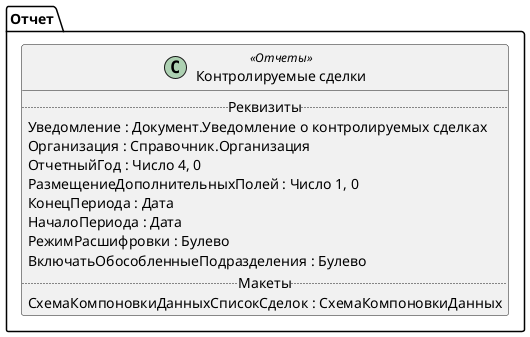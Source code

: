 ﻿@startuml СписокКонтролируемыхСделок
'!include templates.wsd
'..\include templates.wsd
class Отчет.СписокКонтролируемыхСделок as "Контролируемые сделки" <<Отчеты>>
{
..Реквизиты..
Уведомление : Документ.Уведомление о контролируемых сделках
Организация : Справочник.Организация
ОтчетныйГод : Число 4, 0
РазмещениеДополнительныхПолей : Число 1, 0
КонецПериода : Дата
НачалоПериода : Дата
РежимРасшифровки : Булево
ВключатьОбособленныеПодразделения : Булево
..Макеты..
СхемаКомпоновкиДанныхСписокСделок : СхемаКомпоновкиДанных
}
@enduml
